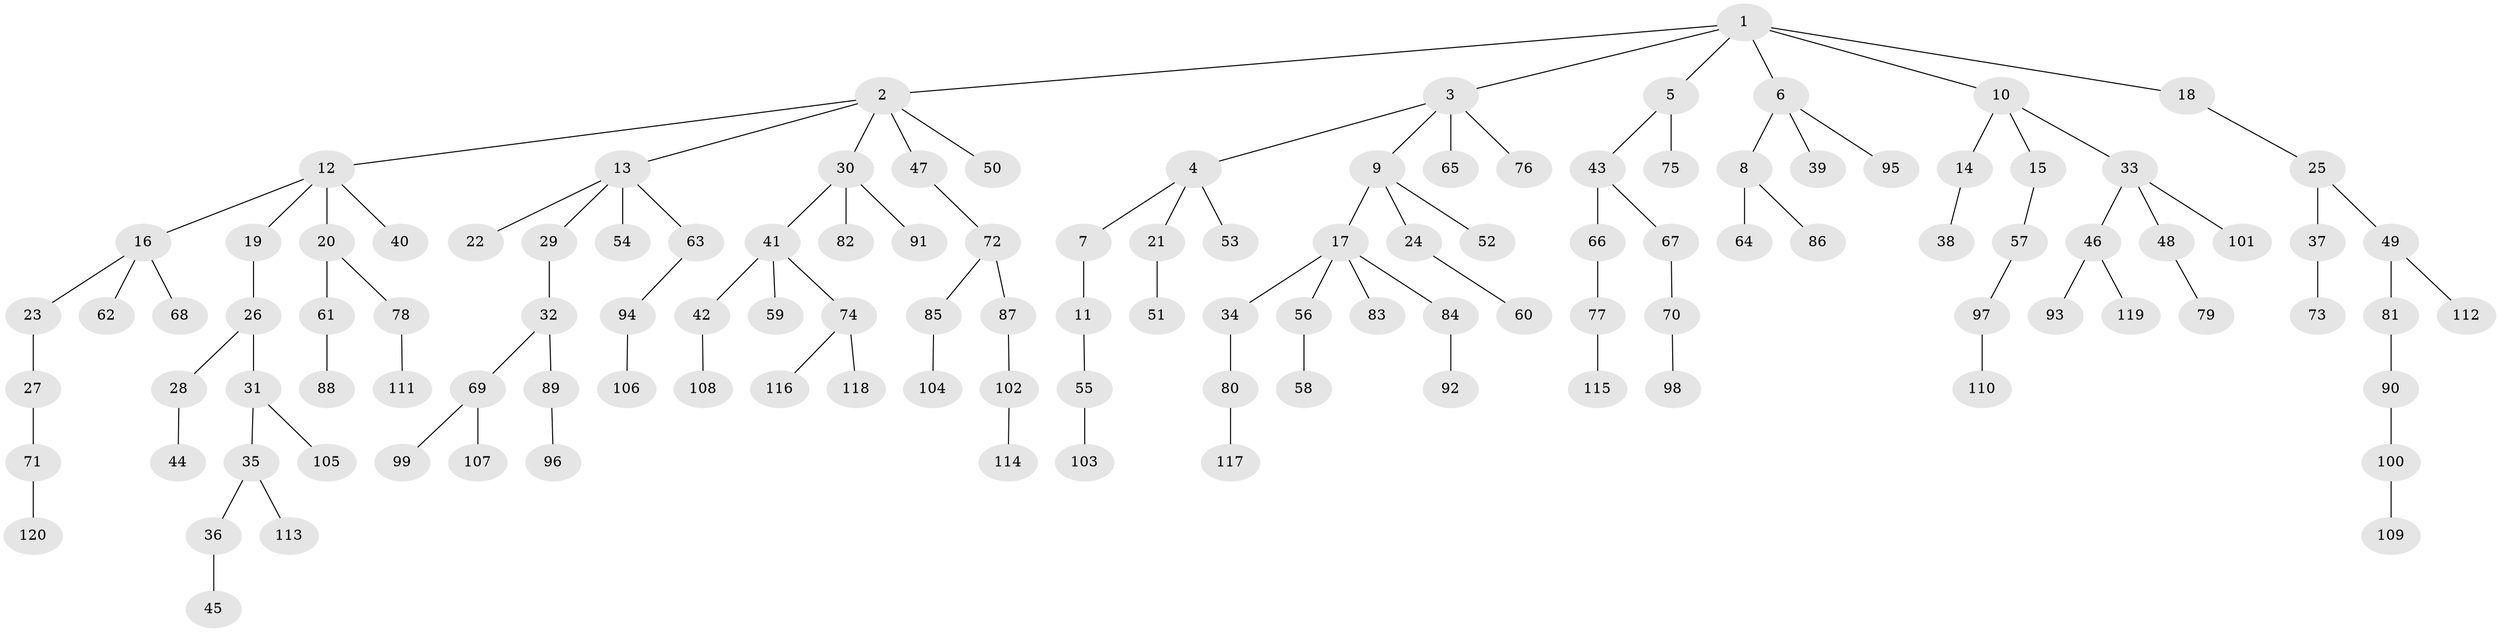 // Generated by graph-tools (version 1.1) at 2025/53/03/09/25 04:53:22]
// undirected, 120 vertices, 119 edges
graph export_dot {
graph [start="1"]
  node [color=gray90,style=filled];
  1;
  2;
  3;
  4;
  5;
  6;
  7;
  8;
  9;
  10;
  11;
  12;
  13;
  14;
  15;
  16;
  17;
  18;
  19;
  20;
  21;
  22;
  23;
  24;
  25;
  26;
  27;
  28;
  29;
  30;
  31;
  32;
  33;
  34;
  35;
  36;
  37;
  38;
  39;
  40;
  41;
  42;
  43;
  44;
  45;
  46;
  47;
  48;
  49;
  50;
  51;
  52;
  53;
  54;
  55;
  56;
  57;
  58;
  59;
  60;
  61;
  62;
  63;
  64;
  65;
  66;
  67;
  68;
  69;
  70;
  71;
  72;
  73;
  74;
  75;
  76;
  77;
  78;
  79;
  80;
  81;
  82;
  83;
  84;
  85;
  86;
  87;
  88;
  89;
  90;
  91;
  92;
  93;
  94;
  95;
  96;
  97;
  98;
  99;
  100;
  101;
  102;
  103;
  104;
  105;
  106;
  107;
  108;
  109;
  110;
  111;
  112;
  113;
  114;
  115;
  116;
  117;
  118;
  119;
  120;
  1 -- 2;
  1 -- 3;
  1 -- 5;
  1 -- 6;
  1 -- 10;
  1 -- 18;
  2 -- 12;
  2 -- 13;
  2 -- 30;
  2 -- 47;
  2 -- 50;
  3 -- 4;
  3 -- 9;
  3 -- 65;
  3 -- 76;
  4 -- 7;
  4 -- 21;
  4 -- 53;
  5 -- 43;
  5 -- 75;
  6 -- 8;
  6 -- 39;
  6 -- 95;
  7 -- 11;
  8 -- 64;
  8 -- 86;
  9 -- 17;
  9 -- 24;
  9 -- 52;
  10 -- 14;
  10 -- 15;
  10 -- 33;
  11 -- 55;
  12 -- 16;
  12 -- 19;
  12 -- 20;
  12 -- 40;
  13 -- 22;
  13 -- 29;
  13 -- 54;
  13 -- 63;
  14 -- 38;
  15 -- 57;
  16 -- 23;
  16 -- 62;
  16 -- 68;
  17 -- 34;
  17 -- 56;
  17 -- 83;
  17 -- 84;
  18 -- 25;
  19 -- 26;
  20 -- 61;
  20 -- 78;
  21 -- 51;
  23 -- 27;
  24 -- 60;
  25 -- 37;
  25 -- 49;
  26 -- 28;
  26 -- 31;
  27 -- 71;
  28 -- 44;
  29 -- 32;
  30 -- 41;
  30 -- 82;
  30 -- 91;
  31 -- 35;
  31 -- 105;
  32 -- 69;
  32 -- 89;
  33 -- 46;
  33 -- 48;
  33 -- 101;
  34 -- 80;
  35 -- 36;
  35 -- 113;
  36 -- 45;
  37 -- 73;
  41 -- 42;
  41 -- 59;
  41 -- 74;
  42 -- 108;
  43 -- 66;
  43 -- 67;
  46 -- 93;
  46 -- 119;
  47 -- 72;
  48 -- 79;
  49 -- 81;
  49 -- 112;
  55 -- 103;
  56 -- 58;
  57 -- 97;
  61 -- 88;
  63 -- 94;
  66 -- 77;
  67 -- 70;
  69 -- 99;
  69 -- 107;
  70 -- 98;
  71 -- 120;
  72 -- 85;
  72 -- 87;
  74 -- 116;
  74 -- 118;
  77 -- 115;
  78 -- 111;
  80 -- 117;
  81 -- 90;
  84 -- 92;
  85 -- 104;
  87 -- 102;
  89 -- 96;
  90 -- 100;
  94 -- 106;
  97 -- 110;
  100 -- 109;
  102 -- 114;
}
